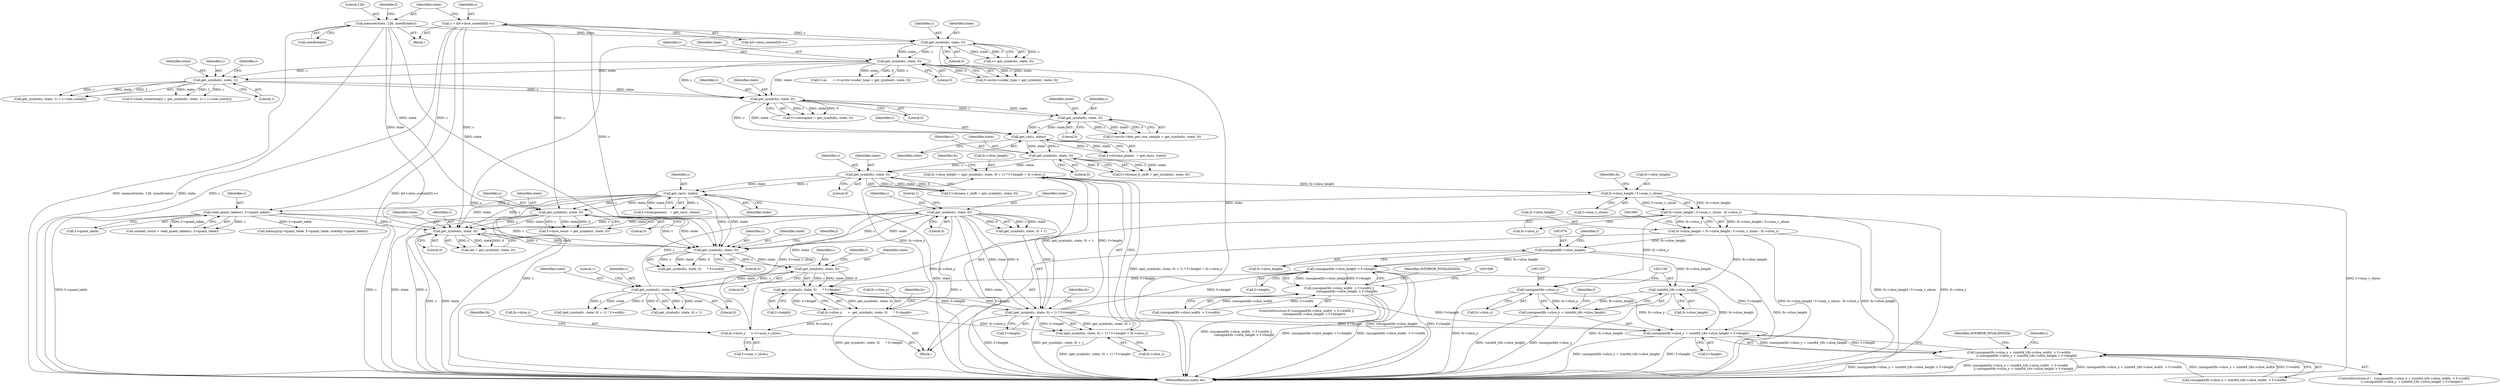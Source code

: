 digraph "1_FFmpeg_547d690d676064069d44703a1917e0dab7e33445@integer" {
"1000999" [label="(Call,fs->slice_height = (get_symbol(c, state, 0) + 1) * f->height + fs->slice_y)"];
"1001004" [label="(Call,(get_symbol(c, state, 0) + 1) * f->height)"];
"1001006" [label="(Call,get_symbol(c, state, 0))"];
"1000988" [label="(Call,get_symbol(c, state, 0))"];
"1000974" [label="(Call,get_symbol(c, state, 0))"];
"1000962" [label="(Call,get_symbol(c, state, 0))"];
"1001147" [label="(Call,get_symbol(c, state, 0))"];
"1000113" [label="(Call,c = &f->slice_context[0]->c)"];
"1000814" [label="(Call,get_symbol(c, state, 0))"];
"1000258" [label="(Call,get_rac(c, state))"];
"1000250" [label="(Call,get_symbol(c, state, 0))"];
"1000242" [label="(Call,get_symbol(c, state, 0))"];
"1000235" [label="(Call,get_rac(c, state))"];
"1000227" [label="(Call,get_symbol(c, state, 0))"];
"1000211" [label="(Call,get_symbol(c, state, 0))"];
"1000171" [label="(Call,get_symbol(c, state, 0))"];
"1000138" [label="(Call,get_symbol(c, state, 0))"];
"1000123" [label="(Call,memset(state, 128, sizeof(state)))"];
"1000198" [label="(Call,get_symbol(c, state, 1))"];
"1000784" [label="(Call,read_quant_tables(c, f->quant_table))"];
"1000973" [label="(Call,get_symbol(c, state, 0)      * f->height)"];
"1001072" [label="(Call,(unsigned)fs->slice_height > f->height)"];
"1001073" [label="(Call,(unsigned)fs->slice_height)"];
"1001046" [label="(Call,fs->slice_height = fs->slice_height / f->num_v_slices - fs->slice_y)"];
"1001050" [label="(Call,fs->slice_height / f->num_v_slices - fs->slice_y)"];
"1001051" [label="(Call,fs->slice_height / f->num_v_slices)"];
"1000999" [label="(Call,fs->slice_height = (get_symbol(c, state, 0) + 1) * f->height + fs->slice_y)"];
"1000969" [label="(Call,fs->slice_y      =  get_symbol(c, state, 0)      * f->height)"];
"1001024" [label="(Call,fs->slice_y     /= f->num_v_slices)"];
"1001100" [label="(Call,(unsigned)fs->slice_y + (uint64_t)fs->slice_height > f->height)"];
"1001102" [label="(Call,(unsigned)fs->slice_y)"];
"1001107" [label="(Call,(uint64_t)fs->slice_height)"];
"1001003" [label="(Call,(get_symbol(c, state, 0) + 1) * f->height + fs->slice_y)"];
"1001084" [label="(Call,(unsigned)fs->slice_x + (uint64_t)fs->slice_width  > f->width\n                || (unsigned)fs->slice_y + (uint64_t)fs->slice_height > f->height)"];
"1001062" [label="(Call,(unsigned)fs->slice_width  > f->width ||\n                (unsigned)fs->slice_height > f->height)"];
"1001101" [label="(Call,(unsigned)fs->slice_y + (uint64_t)fs->slice_height)"];
"1001008" [label="(Identifier,state)"];
"1000990" [label="(Identifier,state)"];
"1001073" [label="(Call,(unsigned)fs->slice_height)"];
"1001063" [label="(Call,(unsigned)fs->slice_width  > f->width)"];
"1000243" [label="(Identifier,c)"];
"1000254" [label="(Call,f->transparency   = get_rac(c, state))"];
"1000810" [label="(Call,f->slice_count = get_symbol(c, state, 0))"];
"1000231" [label="(Call,f->chroma_planes  = get_rac(c, state))"];
"1000229" [label="(Identifier,state)"];
"1001015" [label="(Identifier,fs)"];
"1000114" [label="(Identifier,c)"];
"1001055" [label="(Call,f->num_v_slices)"];
"1000200" [label="(Identifier,state)"];
"1001033" [label="(Identifier,fs)"];
"1001062" [label="(Call,(unsigned)fs->slice_width  > f->width ||\n                (unsigned)fs->slice_height > f->height)"];
"1000207" [label="(Call,f->colorspace = get_symbol(c, state, 0))"];
"1001005" [label="(Call,get_symbol(c, state, 0) + 1)"];
"1001004" [label="(Call,(get_symbol(c, state, 0) + 1) * f->height)"];
"1000171" [label="(Call,get_symbol(c, state, 0))"];
"1000963" [label="(Identifier,c)"];
"1000964" [label="(Identifier,state)"];
"1000814" [label="(Call,get_symbol(c, state, 0))"];
"1000199" [label="(Identifier,c)"];
"1001101" [label="(Call,(unsigned)fs->slice_y + (uint64_t)fs->slice_height)"];
"1000246" [label="(Call,f->chroma_v_shift = get_symbol(c, state, 0))"];
"1001112" [label="(Call,f->height)"];
"1000212" [label="(Identifier,c)"];
"1001000" [label="(Call,fs->slice_height)"];
"1000987" [label="(Call,get_symbol(c, state, 0) + 1)"];
"1001116" [label="(Identifier,AVERROR_INVALIDDATA)"];
"1001050" [label="(Call,fs->slice_height / f->num_v_slices - fs->slice_y)"];
"1000123" [label="(Call,memset(state, 128, sizeof(state)))"];
"1000973" [label="(Call,get_symbol(c, state, 0)      * f->height)"];
"1000161" [label="(Call,f->ac      = f->avctx->coder_type = get_symbol(c, state, 0))"];
"1000228" [label="(Identifier,c)"];
"1001241" [label="(MethodReturn,static int)"];
"1001149" [label="(Identifier,state)"];
"1000259" [label="(Identifier,c)"];
"1000124" [label="(Identifier,state)"];
"1001082" [label="(Identifier,AVERROR_INVALIDDATA)"];
"1000242" [label="(Call,get_symbol(c, state, 0))"];
"1000230" [label="(Literal,0)"];
"1000245" [label="(Literal,0)"];
"1001059" [label="(Identifier,fs)"];
"1000227" [label="(Call,get_symbol(c, state, 0))"];
"1001011" [label="(Call,f->height)"];
"1001085" [label="(Call,(unsigned)fs->slice_x + (uint64_t)fs->slice_width  > f->width)"];
"1001019" [label="(Identifier,fs)"];
"1000125" [label="(Literal,128)"];
"1000173" [label="(Identifier,state)"];
"1001061" [label="(ControlStructure,if ((unsigned)fs->slice_width  > f->width ||\n                (unsigned)fs->slice_height > f->height))"];
"1000962" [label="(Call,get_symbol(c, state, 0))"];
"1001051" [label="(Call,fs->slice_height / f->num_v_slices)"];
"1000992" [label="(Literal,1)"];
"1001072" [label="(Call,(unsigned)fs->slice_height > f->height)"];
"1001058" [label="(Call,fs->slice_y)"];
"1000244" [label="(Identifier,state)"];
"1000131" [label="(Identifier,f)"];
"1000986" [label="(Call,(get_symbol(c, state, 0) + 1) * f->width)"];
"1001006" [label="(Call,get_symbol(c, state, 0))"];
"1000138" [label="(Call,get_symbol(c, state, 0))"];
"1001100" [label="(Call,(unsigned)fs->slice_y + (uint64_t)fs->slice_height > f->height)"];
"1001046" [label="(Call,fs->slice_height = fs->slice_height / f->num_v_slices - fs->slice_y)"];
"1000784" [label="(Call,read_quant_tables(c, f->quant_table))"];
"1000961" [label="(Call,get_symbol(c, state, 0)      * f->width)"];
"1000815" [label="(Identifier,c)"];
"1001104" [label="(Call,fs->slice_y)"];
"1001028" [label="(Call,f->num_v_slices)"];
"1000238" [label="(Call,f->chroma_h_shift = get_symbol(c, state, 0))"];
"1001047" [label="(Call,fs->slice_height)"];
"1000141" [label="(Literal,0)"];
"1000250" [label="(Call,get_symbol(c, state, 0))"];
"1000970" [label="(Call,fs->slice_y)"];
"1001014" [label="(Call,fs->slice_y)"];
"1000988" [label="(Call,get_symbol(c, state, 0))"];
"1001102" [label="(Call,(unsigned)fs->slice_y)"];
"1000172" [label="(Identifier,c)"];
"1000786" [label="(Call,f->quant_table)"];
"1000191" [label="(Call,f->state_transition[i] = get_symbol(c, state, 1) + c->one_state[i])"];
"1000140" [label="(Identifier,state)"];
"1000978" [label="(Call,f->height)"];
"1000260" [label="(Identifier,state)"];
"1000139" [label="(Identifier,c)"];
"1000782" [label="(Call,context_count = read_quant_tables(c, f->quant_table))"];
"1001007" [label="(Identifier,c)"];
"1000251" [label="(Identifier,c)"];
"1000174" [label="(Literal,0)"];
"1001024" [label="(Call,fs->slice_y     /= f->num_v_slices)"];
"1000126" [label="(Call,sizeof(state))"];
"1001003" [label="(Call,(get_symbol(c, state, 0) + 1) * f->height + fs->slice_y)"];
"1000965" [label="(Literal,0)"];
"1000213" [label="(Identifier,state)"];
"1001079" [label="(Identifier,f)"];
"1000198" [label="(Call,get_symbol(c, state, 1))"];
"1001148" [label="(Identifier,c)"];
"1000967" [label="(Identifier,f)"];
"1000991" [label="(Literal,0)"];
"1001010" [label="(Literal,1)"];
"1001052" [label="(Call,fs->slice_height)"];
"1000785" [label="(Identifier,c)"];
"1000975" [label="(Identifier,c)"];
"1001147" [label="(Call,get_symbol(c, state, 0))"];
"1000204" [label="(Identifier,c)"];
"1000201" [label="(Literal,1)"];
"1000258" [label="(Call,get_rac(c, state))"];
"1001113" [label="(Identifier,f)"];
"1000999" [label="(Call,fs->slice_height = (get_symbol(c, state, 0) + 1) * f->height + fs->slice_y)"];
"1000165" [label="(Call,f->avctx->coder_type = get_symbol(c, state, 0))"];
"1000979" [label="(Identifier,f)"];
"1000976" [label="(Identifier,state)"];
"1000197" [label="(Call,get_symbol(c, state, 1) + c->one_state[i])"];
"1001107" [label="(Call,(uint64_t)fs->slice_height)"];
"1001078" [label="(Call,f->height)"];
"1001083" [label="(ControlStructure,if (   (unsigned)fs->slice_x + (uint64_t)fs->slice_width  > f->width\n                || (unsigned)fs->slice_y + (uint64_t)fs->slice_height > f->height))"];
"1000237" [label="(Identifier,state)"];
"1000113" [label="(Call,c = &f->slice_context[0]->c)"];
"1000235" [label="(Call,get_rac(c, state))"];
"1001025" [label="(Call,fs->slice_y)"];
"1000214" [label="(Literal,0)"];
"1001195" [label="(Call,memcpy(p->quant_table, f->quant_table, sizeof(p->quant_table)))"];
"1001145" [label="(Call,idx = get_symbol(c, state, 0))"];
"1000252" [label="(Identifier,state)"];
"1000983" [label="(Identifier,fs)"];
"1000969" [label="(Call,fs->slice_y      =  get_symbol(c, state, 0)      * f->height)"];
"1001009" [label="(Literal,0)"];
"1000221" [label="(Call,f->avctx->bits_per_raw_sample = get_symbol(c, state, 0))"];
"1001075" [label="(Call,fs->slice_height)"];
"1000956" [label="(Block,)"];
"1000816" [label="(Identifier,state)"];
"1000136" [label="(Call,v= get_symbol(c, state, 0))"];
"1000253" [label="(Literal,0)"];
"1000236" [label="(Identifier,c)"];
"1000977" [label="(Literal,0)"];
"1000115" [label="(Call,&f->slice_context[0]->c)"];
"1000817" [label="(Literal,0)"];
"1000989" [label="(Identifier,c)"];
"1000104" [label="(Block,)"];
"1001109" [label="(Call,fs->slice_height)"];
"1001150" [label="(Literal,0)"];
"1001084" [label="(Call,(unsigned)fs->slice_x + (uint64_t)fs->slice_width  > f->width\n                || (unsigned)fs->slice_y + (uint64_t)fs->slice_height > f->height)"];
"1000211" [label="(Call,get_symbol(c, state, 0))"];
"1000974" [label="(Call,get_symbol(c, state, 0))"];
"1001119" [label="(Identifier,i)"];
"1000999" -> "1000956"  [label="AST: "];
"1000999" -> "1001003"  [label="CFG: "];
"1001000" -> "1000999"  [label="AST: "];
"1001003" -> "1000999"  [label="AST: "];
"1001019" -> "1000999"  [label="CFG: "];
"1000999" -> "1001241"  [label="DDG: (get_symbol(c, state, 0) + 1) * f->height + fs->slice_y"];
"1001004" -> "1000999"  [label="DDG: get_symbol(c, state, 0) + 1"];
"1001004" -> "1000999"  [label="DDG: f->height"];
"1000969" -> "1000999"  [label="DDG: fs->slice_y"];
"1000999" -> "1001051"  [label="DDG: fs->slice_height"];
"1001004" -> "1001003"  [label="AST: "];
"1001004" -> "1001011"  [label="CFG: "];
"1001005" -> "1001004"  [label="AST: "];
"1001011" -> "1001004"  [label="AST: "];
"1001015" -> "1001004"  [label="CFG: "];
"1001004" -> "1001241"  [label="DDG: f->height"];
"1001004" -> "1001241"  [label="DDG: get_symbol(c, state, 0) + 1"];
"1001004" -> "1000973"  [label="DDG: f->height"];
"1001004" -> "1001003"  [label="DDG: get_symbol(c, state, 0) + 1"];
"1001004" -> "1001003"  [label="DDG: f->height"];
"1001006" -> "1001004"  [label="DDG: c"];
"1001006" -> "1001004"  [label="DDG: state"];
"1001006" -> "1001004"  [label="DDG: 0"];
"1000973" -> "1001004"  [label="DDG: f->height"];
"1001004" -> "1001072"  [label="DDG: f->height"];
"1001004" -> "1001100"  [label="DDG: f->height"];
"1001006" -> "1001005"  [label="AST: "];
"1001006" -> "1001009"  [label="CFG: "];
"1001007" -> "1001006"  [label="AST: "];
"1001008" -> "1001006"  [label="AST: "];
"1001009" -> "1001006"  [label="AST: "];
"1001010" -> "1001006"  [label="CFG: "];
"1001006" -> "1001241"  [label="DDG: state"];
"1001006" -> "1001241"  [label="DDG: c"];
"1001006" -> "1000962"  [label="DDG: c"];
"1001006" -> "1000962"  [label="DDG: state"];
"1001006" -> "1001005"  [label="DDG: c"];
"1001006" -> "1001005"  [label="DDG: state"];
"1001006" -> "1001005"  [label="DDG: 0"];
"1000988" -> "1001006"  [label="DDG: c"];
"1000988" -> "1001006"  [label="DDG: state"];
"1001006" -> "1001147"  [label="DDG: c"];
"1001006" -> "1001147"  [label="DDG: state"];
"1000988" -> "1000987"  [label="AST: "];
"1000988" -> "1000991"  [label="CFG: "];
"1000989" -> "1000988"  [label="AST: "];
"1000990" -> "1000988"  [label="AST: "];
"1000991" -> "1000988"  [label="AST: "];
"1000992" -> "1000988"  [label="CFG: "];
"1000988" -> "1000986"  [label="DDG: c"];
"1000988" -> "1000986"  [label="DDG: state"];
"1000988" -> "1000986"  [label="DDG: 0"];
"1000988" -> "1000987"  [label="DDG: c"];
"1000988" -> "1000987"  [label="DDG: state"];
"1000988" -> "1000987"  [label="DDG: 0"];
"1000974" -> "1000988"  [label="DDG: c"];
"1000974" -> "1000988"  [label="DDG: state"];
"1000974" -> "1000973"  [label="AST: "];
"1000974" -> "1000977"  [label="CFG: "];
"1000975" -> "1000974"  [label="AST: "];
"1000976" -> "1000974"  [label="AST: "];
"1000977" -> "1000974"  [label="AST: "];
"1000979" -> "1000974"  [label="CFG: "];
"1000974" -> "1000973"  [label="DDG: c"];
"1000974" -> "1000973"  [label="DDG: state"];
"1000974" -> "1000973"  [label="DDG: 0"];
"1000962" -> "1000974"  [label="DDG: c"];
"1000962" -> "1000974"  [label="DDG: state"];
"1000962" -> "1000961"  [label="AST: "];
"1000962" -> "1000965"  [label="CFG: "];
"1000963" -> "1000962"  [label="AST: "];
"1000964" -> "1000962"  [label="AST: "];
"1000965" -> "1000962"  [label="AST: "];
"1000967" -> "1000962"  [label="CFG: "];
"1000962" -> "1000961"  [label="DDG: c"];
"1000962" -> "1000961"  [label="DDG: state"];
"1000962" -> "1000961"  [label="DDG: 0"];
"1001147" -> "1000962"  [label="DDG: c"];
"1001147" -> "1000962"  [label="DDG: state"];
"1000113" -> "1000962"  [label="DDG: c"];
"1000814" -> "1000962"  [label="DDG: c"];
"1000814" -> "1000962"  [label="DDG: state"];
"1000258" -> "1000962"  [label="DDG: c"];
"1000258" -> "1000962"  [label="DDG: state"];
"1000784" -> "1000962"  [label="DDG: c"];
"1000123" -> "1000962"  [label="DDG: state"];
"1001147" -> "1001145"  [label="AST: "];
"1001147" -> "1001150"  [label="CFG: "];
"1001148" -> "1001147"  [label="AST: "];
"1001149" -> "1001147"  [label="AST: "];
"1001150" -> "1001147"  [label="AST: "];
"1001145" -> "1001147"  [label="CFG: "];
"1001147" -> "1001241"  [label="DDG: c"];
"1001147" -> "1001241"  [label="DDG: state"];
"1001147" -> "1001145"  [label="DDG: c"];
"1001147" -> "1001145"  [label="DDG: state"];
"1001147" -> "1001145"  [label="DDG: 0"];
"1000113" -> "1001147"  [label="DDG: c"];
"1000814" -> "1001147"  [label="DDG: c"];
"1000814" -> "1001147"  [label="DDG: state"];
"1000258" -> "1001147"  [label="DDG: c"];
"1000258" -> "1001147"  [label="DDG: state"];
"1000784" -> "1001147"  [label="DDG: c"];
"1000123" -> "1001147"  [label="DDG: state"];
"1000113" -> "1000104"  [label="AST: "];
"1000113" -> "1000115"  [label="CFG: "];
"1000114" -> "1000113"  [label="AST: "];
"1000115" -> "1000113"  [label="AST: "];
"1000124" -> "1000113"  [label="CFG: "];
"1000113" -> "1001241"  [label="DDG: c"];
"1000113" -> "1001241"  [label="DDG: &f->slice_context[0]->c"];
"1000113" -> "1000138"  [label="DDG: c"];
"1000113" -> "1000784"  [label="DDG: c"];
"1000113" -> "1000814"  [label="DDG: c"];
"1000814" -> "1000810"  [label="AST: "];
"1000814" -> "1000817"  [label="CFG: "];
"1000815" -> "1000814"  [label="AST: "];
"1000816" -> "1000814"  [label="AST: "];
"1000817" -> "1000814"  [label="AST: "];
"1000810" -> "1000814"  [label="CFG: "];
"1000814" -> "1001241"  [label="DDG: state"];
"1000814" -> "1001241"  [label="DDG: c"];
"1000814" -> "1000810"  [label="DDG: c"];
"1000814" -> "1000810"  [label="DDG: state"];
"1000814" -> "1000810"  [label="DDG: 0"];
"1000258" -> "1000814"  [label="DDG: c"];
"1000258" -> "1000814"  [label="DDG: state"];
"1000123" -> "1000814"  [label="DDG: state"];
"1000258" -> "1000254"  [label="AST: "];
"1000258" -> "1000260"  [label="CFG: "];
"1000259" -> "1000258"  [label="AST: "];
"1000260" -> "1000258"  [label="AST: "];
"1000254" -> "1000258"  [label="CFG: "];
"1000258" -> "1001241"  [label="DDG: c"];
"1000258" -> "1001241"  [label="DDG: state"];
"1000258" -> "1000254"  [label="DDG: c"];
"1000258" -> "1000254"  [label="DDG: state"];
"1000250" -> "1000258"  [label="DDG: c"];
"1000250" -> "1000258"  [label="DDG: state"];
"1000258" -> "1000784"  [label="DDG: c"];
"1000250" -> "1000246"  [label="AST: "];
"1000250" -> "1000253"  [label="CFG: "];
"1000251" -> "1000250"  [label="AST: "];
"1000252" -> "1000250"  [label="AST: "];
"1000253" -> "1000250"  [label="AST: "];
"1000246" -> "1000250"  [label="CFG: "];
"1000250" -> "1000246"  [label="DDG: c"];
"1000250" -> "1000246"  [label="DDG: state"];
"1000250" -> "1000246"  [label="DDG: 0"];
"1000242" -> "1000250"  [label="DDG: c"];
"1000242" -> "1000250"  [label="DDG: state"];
"1000242" -> "1000238"  [label="AST: "];
"1000242" -> "1000245"  [label="CFG: "];
"1000243" -> "1000242"  [label="AST: "];
"1000244" -> "1000242"  [label="AST: "];
"1000245" -> "1000242"  [label="AST: "];
"1000238" -> "1000242"  [label="CFG: "];
"1000242" -> "1000238"  [label="DDG: c"];
"1000242" -> "1000238"  [label="DDG: state"];
"1000242" -> "1000238"  [label="DDG: 0"];
"1000235" -> "1000242"  [label="DDG: c"];
"1000235" -> "1000242"  [label="DDG: state"];
"1000235" -> "1000231"  [label="AST: "];
"1000235" -> "1000237"  [label="CFG: "];
"1000236" -> "1000235"  [label="AST: "];
"1000237" -> "1000235"  [label="AST: "];
"1000231" -> "1000235"  [label="CFG: "];
"1000235" -> "1000231"  [label="DDG: c"];
"1000235" -> "1000231"  [label="DDG: state"];
"1000227" -> "1000235"  [label="DDG: c"];
"1000227" -> "1000235"  [label="DDG: state"];
"1000211" -> "1000235"  [label="DDG: c"];
"1000211" -> "1000235"  [label="DDG: state"];
"1000227" -> "1000221"  [label="AST: "];
"1000227" -> "1000230"  [label="CFG: "];
"1000228" -> "1000227"  [label="AST: "];
"1000229" -> "1000227"  [label="AST: "];
"1000230" -> "1000227"  [label="AST: "];
"1000221" -> "1000227"  [label="CFG: "];
"1000227" -> "1000221"  [label="DDG: c"];
"1000227" -> "1000221"  [label="DDG: state"];
"1000227" -> "1000221"  [label="DDG: 0"];
"1000211" -> "1000227"  [label="DDG: c"];
"1000211" -> "1000227"  [label="DDG: state"];
"1000211" -> "1000207"  [label="AST: "];
"1000211" -> "1000214"  [label="CFG: "];
"1000212" -> "1000211"  [label="AST: "];
"1000213" -> "1000211"  [label="AST: "];
"1000214" -> "1000211"  [label="AST: "];
"1000207" -> "1000211"  [label="CFG: "];
"1000211" -> "1000207"  [label="DDG: c"];
"1000211" -> "1000207"  [label="DDG: state"];
"1000211" -> "1000207"  [label="DDG: 0"];
"1000171" -> "1000211"  [label="DDG: c"];
"1000171" -> "1000211"  [label="DDG: state"];
"1000198" -> "1000211"  [label="DDG: c"];
"1000198" -> "1000211"  [label="DDG: state"];
"1000171" -> "1000165"  [label="AST: "];
"1000171" -> "1000174"  [label="CFG: "];
"1000172" -> "1000171"  [label="AST: "];
"1000173" -> "1000171"  [label="AST: "];
"1000174" -> "1000171"  [label="AST: "];
"1000165" -> "1000171"  [label="CFG: "];
"1000171" -> "1000161"  [label="DDG: c"];
"1000171" -> "1000161"  [label="DDG: state"];
"1000171" -> "1000161"  [label="DDG: 0"];
"1000171" -> "1000165"  [label="DDG: c"];
"1000171" -> "1000165"  [label="DDG: state"];
"1000171" -> "1000165"  [label="DDG: 0"];
"1000138" -> "1000171"  [label="DDG: c"];
"1000138" -> "1000171"  [label="DDG: state"];
"1000171" -> "1000198"  [label="DDG: c"];
"1000171" -> "1000198"  [label="DDG: state"];
"1000138" -> "1000136"  [label="AST: "];
"1000138" -> "1000141"  [label="CFG: "];
"1000139" -> "1000138"  [label="AST: "];
"1000140" -> "1000138"  [label="AST: "];
"1000141" -> "1000138"  [label="AST: "];
"1000136" -> "1000138"  [label="CFG: "];
"1000138" -> "1001241"  [label="DDG: c"];
"1000138" -> "1001241"  [label="DDG: state"];
"1000138" -> "1000136"  [label="DDG: c"];
"1000138" -> "1000136"  [label="DDG: state"];
"1000138" -> "1000136"  [label="DDG: 0"];
"1000123" -> "1000138"  [label="DDG: state"];
"1000123" -> "1000104"  [label="AST: "];
"1000123" -> "1000126"  [label="CFG: "];
"1000124" -> "1000123"  [label="AST: "];
"1000125" -> "1000123"  [label="AST: "];
"1000126" -> "1000123"  [label="AST: "];
"1000131" -> "1000123"  [label="CFG: "];
"1000123" -> "1001241"  [label="DDG: memset(state, 128, sizeof(state))"];
"1000123" -> "1001241"  [label="DDG: state"];
"1000198" -> "1000197"  [label="AST: "];
"1000198" -> "1000201"  [label="CFG: "];
"1000199" -> "1000198"  [label="AST: "];
"1000200" -> "1000198"  [label="AST: "];
"1000201" -> "1000198"  [label="AST: "];
"1000204" -> "1000198"  [label="CFG: "];
"1000198" -> "1000191"  [label="DDG: c"];
"1000198" -> "1000191"  [label="DDG: state"];
"1000198" -> "1000191"  [label="DDG: 1"];
"1000198" -> "1000197"  [label="DDG: c"];
"1000198" -> "1000197"  [label="DDG: state"];
"1000198" -> "1000197"  [label="DDG: 1"];
"1000784" -> "1000782"  [label="AST: "];
"1000784" -> "1000786"  [label="CFG: "];
"1000785" -> "1000784"  [label="AST: "];
"1000786" -> "1000784"  [label="AST: "];
"1000782" -> "1000784"  [label="CFG: "];
"1000784" -> "1001241"  [label="DDG: c"];
"1000784" -> "1001241"  [label="DDG: f->quant_table"];
"1000784" -> "1000782"  [label="DDG: c"];
"1000784" -> "1000782"  [label="DDG: f->quant_table"];
"1000784" -> "1001195"  [label="DDG: f->quant_table"];
"1000973" -> "1000969"  [label="AST: "];
"1000973" -> "1000978"  [label="CFG: "];
"1000978" -> "1000973"  [label="AST: "];
"1000969" -> "1000973"  [label="CFG: "];
"1000973" -> "1000969"  [label="DDG: get_symbol(c, state, 0)"];
"1000973" -> "1000969"  [label="DDG: f->height"];
"1001072" -> "1000973"  [label="DDG: f->height"];
"1001100" -> "1000973"  [label="DDG: f->height"];
"1001072" -> "1001062"  [label="AST: "];
"1001072" -> "1001078"  [label="CFG: "];
"1001073" -> "1001072"  [label="AST: "];
"1001078" -> "1001072"  [label="AST: "];
"1001062" -> "1001072"  [label="CFG: "];
"1001072" -> "1001241"  [label="DDG: (unsigned)fs->slice_height"];
"1001072" -> "1001241"  [label="DDG: f->height"];
"1001072" -> "1001062"  [label="DDG: (unsigned)fs->slice_height"];
"1001072" -> "1001062"  [label="DDG: f->height"];
"1001073" -> "1001072"  [label="DDG: fs->slice_height"];
"1001072" -> "1001100"  [label="DDG: f->height"];
"1001073" -> "1001075"  [label="CFG: "];
"1001074" -> "1001073"  [label="AST: "];
"1001075" -> "1001073"  [label="AST: "];
"1001079" -> "1001073"  [label="CFG: "];
"1001073" -> "1001241"  [label="DDG: fs->slice_height"];
"1001046" -> "1001073"  [label="DDG: fs->slice_height"];
"1001073" -> "1001107"  [label="DDG: fs->slice_height"];
"1001046" -> "1000956"  [label="AST: "];
"1001046" -> "1001050"  [label="CFG: "];
"1001047" -> "1001046"  [label="AST: "];
"1001050" -> "1001046"  [label="AST: "];
"1001065" -> "1001046"  [label="CFG: "];
"1001046" -> "1001241"  [label="DDG: fs->slice_height"];
"1001046" -> "1001241"  [label="DDG: fs->slice_height / f->num_v_slices - fs->slice_y"];
"1001050" -> "1001046"  [label="DDG: fs->slice_height / f->num_v_slices"];
"1001050" -> "1001046"  [label="DDG: fs->slice_y"];
"1001046" -> "1001107"  [label="DDG: fs->slice_height"];
"1001050" -> "1001058"  [label="CFG: "];
"1001051" -> "1001050"  [label="AST: "];
"1001058" -> "1001050"  [label="AST: "];
"1001050" -> "1001241"  [label="DDG: fs->slice_height / f->num_v_slices"];
"1001050" -> "1001241"  [label="DDG: fs->slice_y"];
"1001051" -> "1001050"  [label="DDG: fs->slice_height"];
"1001051" -> "1001050"  [label="DDG: f->num_v_slices"];
"1001024" -> "1001050"  [label="DDG: fs->slice_y"];
"1001050" -> "1001102"  [label="DDG: fs->slice_y"];
"1001051" -> "1001055"  [label="CFG: "];
"1001052" -> "1001051"  [label="AST: "];
"1001055" -> "1001051"  [label="AST: "];
"1001059" -> "1001051"  [label="CFG: "];
"1001051" -> "1001241"  [label="DDG: f->num_v_slices"];
"1001051" -> "1001024"  [label="DDG: f->num_v_slices"];
"1000969" -> "1000956"  [label="AST: "];
"1000970" -> "1000969"  [label="AST: "];
"1000983" -> "1000969"  [label="CFG: "];
"1000969" -> "1001241"  [label="DDG: get_symbol(c, state, 0)      * f->height"];
"1000969" -> "1001003"  [label="DDG: fs->slice_y"];
"1000969" -> "1001024"  [label="DDG: fs->slice_y"];
"1001024" -> "1000956"  [label="AST: "];
"1001024" -> "1001028"  [label="CFG: "];
"1001025" -> "1001024"  [label="AST: "];
"1001028" -> "1001024"  [label="AST: "];
"1001033" -> "1001024"  [label="CFG: "];
"1001100" -> "1001084"  [label="AST: "];
"1001100" -> "1001112"  [label="CFG: "];
"1001101" -> "1001100"  [label="AST: "];
"1001112" -> "1001100"  [label="AST: "];
"1001084" -> "1001100"  [label="CFG: "];
"1001100" -> "1001241"  [label="DDG: (unsigned)fs->slice_y + (uint64_t)fs->slice_height"];
"1001100" -> "1001241"  [label="DDG: f->height"];
"1001100" -> "1001084"  [label="DDG: (unsigned)fs->slice_y + (uint64_t)fs->slice_height"];
"1001100" -> "1001084"  [label="DDG: f->height"];
"1001102" -> "1001100"  [label="DDG: fs->slice_y"];
"1001107" -> "1001100"  [label="DDG: fs->slice_height"];
"1001102" -> "1001101"  [label="AST: "];
"1001102" -> "1001104"  [label="CFG: "];
"1001103" -> "1001102"  [label="AST: "];
"1001104" -> "1001102"  [label="AST: "];
"1001108" -> "1001102"  [label="CFG: "];
"1001102" -> "1001241"  [label="DDG: fs->slice_y"];
"1001102" -> "1001101"  [label="DDG: fs->slice_y"];
"1001107" -> "1001101"  [label="AST: "];
"1001107" -> "1001109"  [label="CFG: "];
"1001108" -> "1001107"  [label="AST: "];
"1001109" -> "1001107"  [label="AST: "];
"1001101" -> "1001107"  [label="CFG: "];
"1001107" -> "1001241"  [label="DDG: fs->slice_height"];
"1001107" -> "1001101"  [label="DDG: fs->slice_height"];
"1001003" -> "1001014"  [label="CFG: "];
"1001014" -> "1001003"  [label="AST: "];
"1001003" -> "1001241"  [label="DDG: (get_symbol(c, state, 0) + 1) * f->height"];
"1001084" -> "1001083"  [label="AST: "];
"1001084" -> "1001085"  [label="CFG: "];
"1001085" -> "1001084"  [label="AST: "];
"1001116" -> "1001084"  [label="CFG: "];
"1001119" -> "1001084"  [label="CFG: "];
"1001084" -> "1001241"  [label="DDG: (unsigned)fs->slice_x + (uint64_t)fs->slice_width  > f->width"];
"1001084" -> "1001241"  [label="DDG: (unsigned)fs->slice_y + (uint64_t)fs->slice_height > f->height"];
"1001084" -> "1001241"  [label="DDG: (unsigned)fs->slice_x + (uint64_t)fs->slice_width  > f->width\n                || (unsigned)fs->slice_y + (uint64_t)fs->slice_height > f->height"];
"1001085" -> "1001084"  [label="DDG: (unsigned)fs->slice_x + (uint64_t)fs->slice_width"];
"1001085" -> "1001084"  [label="DDG: f->width"];
"1001062" -> "1001061"  [label="AST: "];
"1001062" -> "1001063"  [label="CFG: "];
"1001063" -> "1001062"  [label="AST: "];
"1001082" -> "1001062"  [label="CFG: "];
"1001088" -> "1001062"  [label="CFG: "];
"1001062" -> "1001241"  [label="DDG: (unsigned)fs->slice_width  > f->width ||\n                (unsigned)fs->slice_height > f->height"];
"1001062" -> "1001241"  [label="DDG: (unsigned)fs->slice_height > f->height"];
"1001062" -> "1001241"  [label="DDG: (unsigned)fs->slice_width  > f->width"];
"1001063" -> "1001062"  [label="DDG: (unsigned)fs->slice_width"];
"1001063" -> "1001062"  [label="DDG: f->width"];
"1001113" -> "1001101"  [label="CFG: "];
"1001101" -> "1001241"  [label="DDG: (uint64_t)fs->slice_height"];
"1001101" -> "1001241"  [label="DDG: (unsigned)fs->slice_y"];
}
